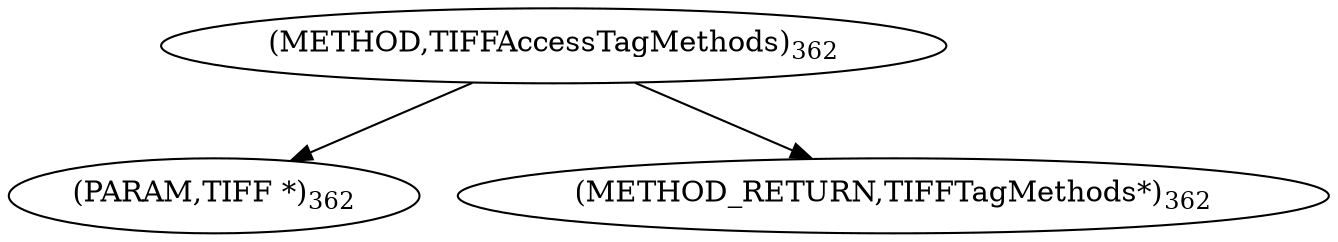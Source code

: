 digraph "TIFFAccessTagMethods" {  
"8494" [label = <(METHOD,TIFFAccessTagMethods)<SUB>362</SUB>> ]
"8495" [label = <(PARAM,TIFF *)<SUB>362</SUB>> ]
"8496" [label = <(METHOD_RETURN,TIFFTagMethods*)<SUB>362</SUB>> ]
  "8494" -> "8495" 
  "8494" -> "8496" 
}
